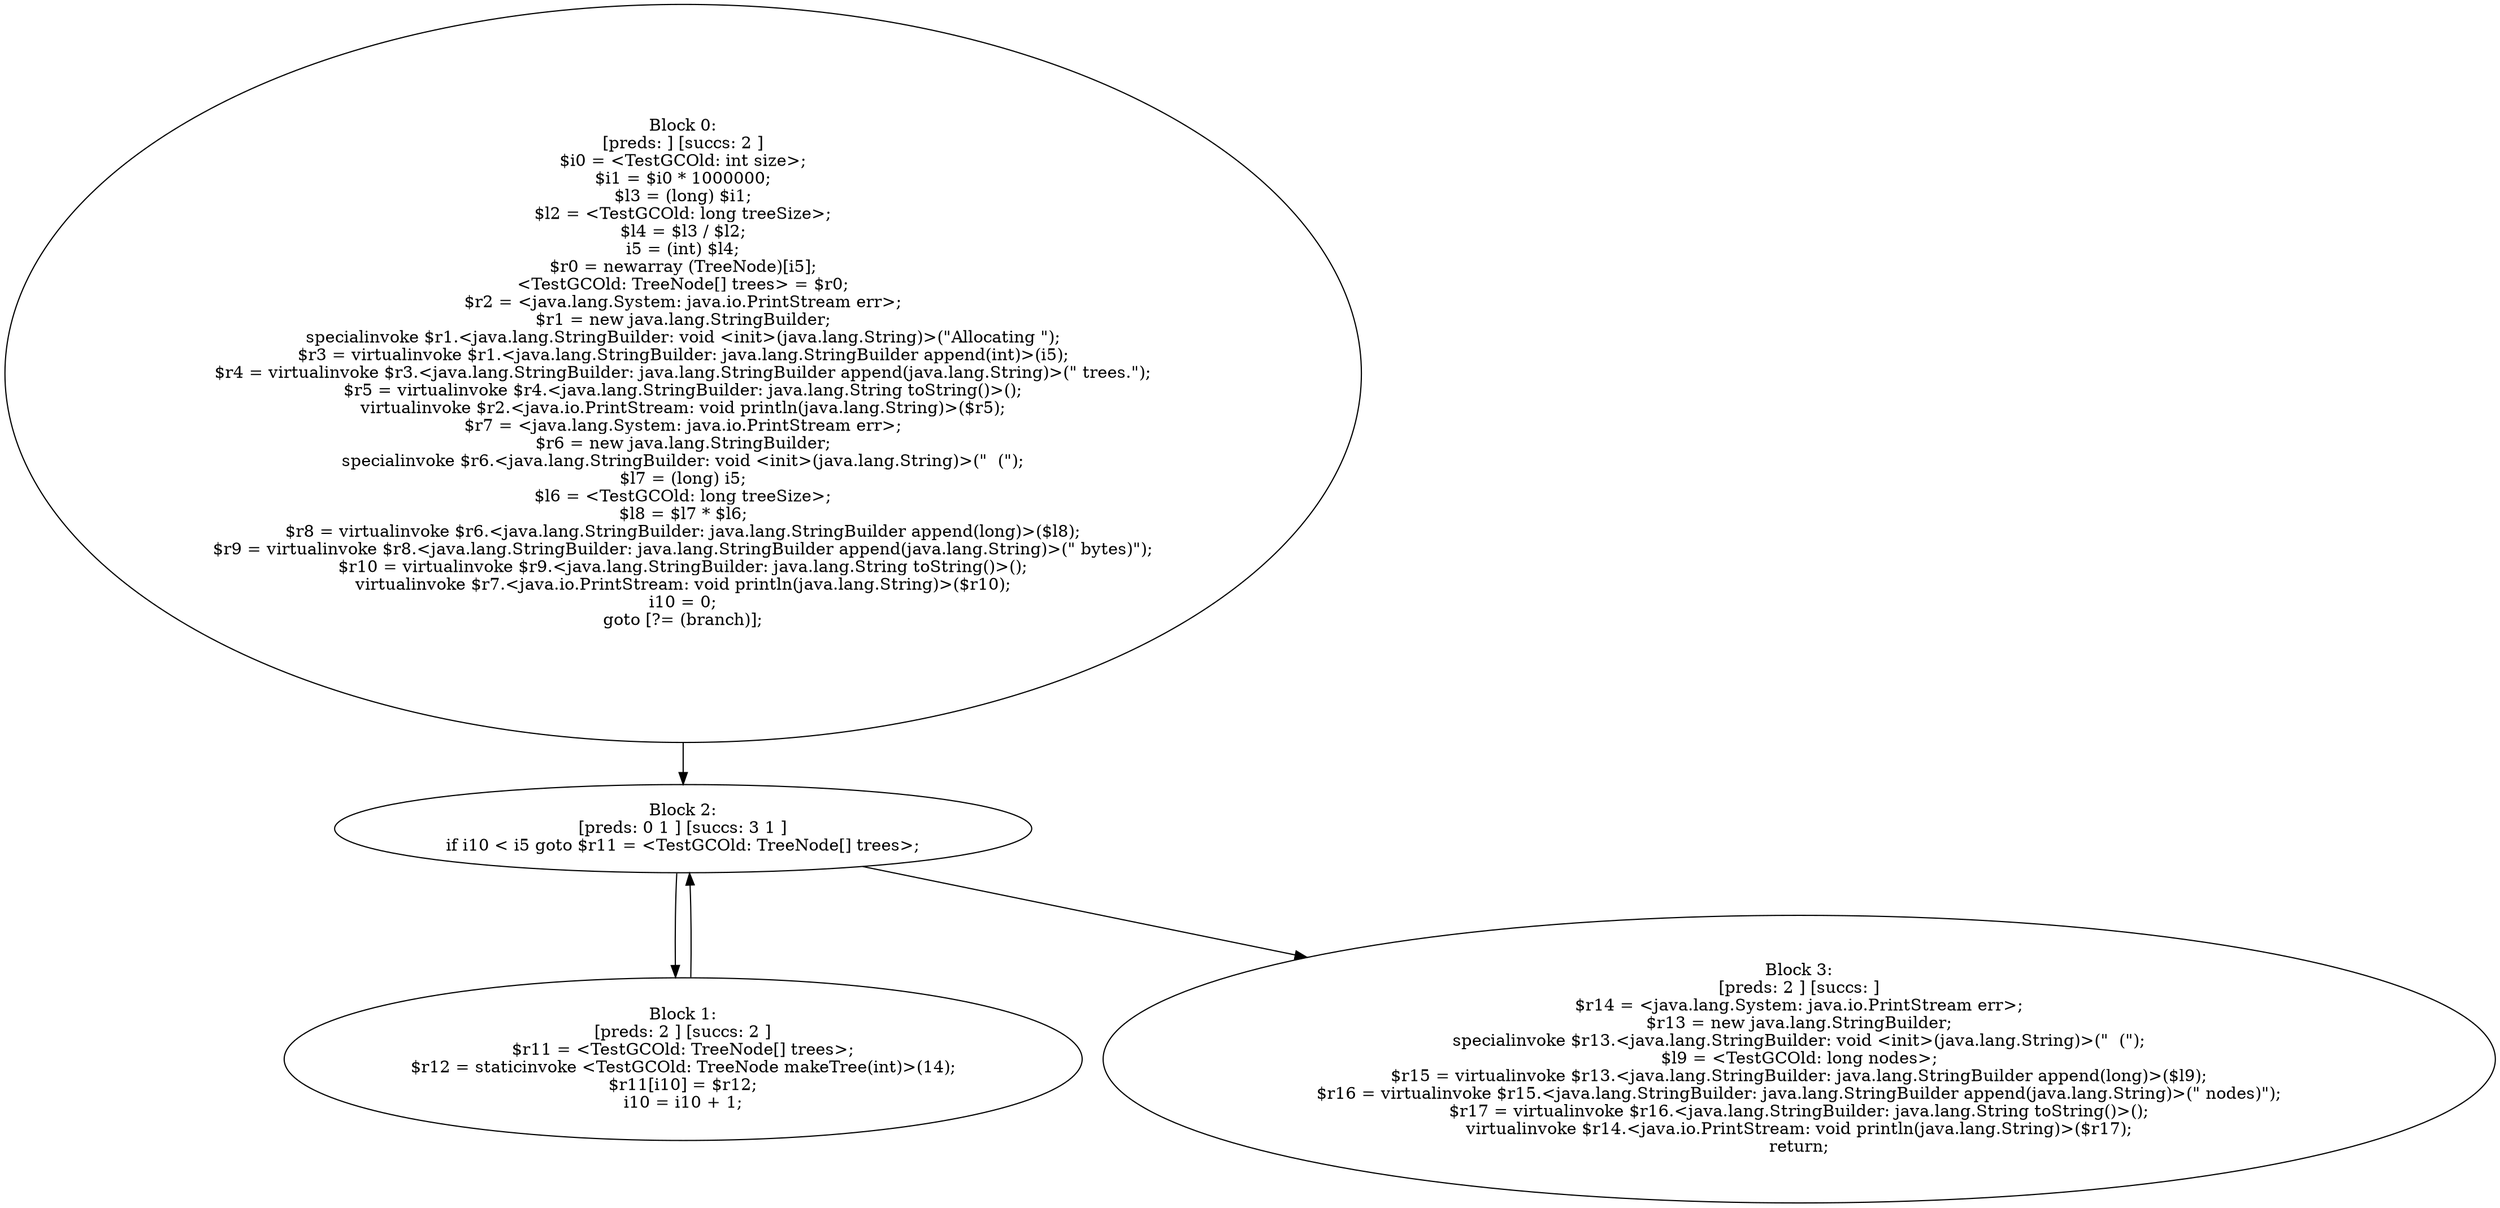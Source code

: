 digraph "unitGraph" {
    "Block 0:
[preds: ] [succs: 2 ]
$i0 = <TestGCOld: int size>;
$i1 = $i0 * 1000000;
$l3 = (long) $i1;
$l2 = <TestGCOld: long treeSize>;
$l4 = $l3 / $l2;
i5 = (int) $l4;
$r0 = newarray (TreeNode)[i5];
<TestGCOld: TreeNode[] trees> = $r0;
$r2 = <java.lang.System: java.io.PrintStream err>;
$r1 = new java.lang.StringBuilder;
specialinvoke $r1.<java.lang.StringBuilder: void <init>(java.lang.String)>(\"Allocating \");
$r3 = virtualinvoke $r1.<java.lang.StringBuilder: java.lang.StringBuilder append(int)>(i5);
$r4 = virtualinvoke $r3.<java.lang.StringBuilder: java.lang.StringBuilder append(java.lang.String)>(\" trees.\");
$r5 = virtualinvoke $r4.<java.lang.StringBuilder: java.lang.String toString()>();
virtualinvoke $r2.<java.io.PrintStream: void println(java.lang.String)>($r5);
$r7 = <java.lang.System: java.io.PrintStream err>;
$r6 = new java.lang.StringBuilder;
specialinvoke $r6.<java.lang.StringBuilder: void <init>(java.lang.String)>(\"  (\");
$l7 = (long) i5;
$l6 = <TestGCOld: long treeSize>;
$l8 = $l7 * $l6;
$r8 = virtualinvoke $r6.<java.lang.StringBuilder: java.lang.StringBuilder append(long)>($l8);
$r9 = virtualinvoke $r8.<java.lang.StringBuilder: java.lang.StringBuilder append(java.lang.String)>(\" bytes)\");
$r10 = virtualinvoke $r9.<java.lang.StringBuilder: java.lang.String toString()>();
virtualinvoke $r7.<java.io.PrintStream: void println(java.lang.String)>($r10);
i10 = 0;
goto [?= (branch)];
"
    "Block 1:
[preds: 2 ] [succs: 2 ]
$r11 = <TestGCOld: TreeNode[] trees>;
$r12 = staticinvoke <TestGCOld: TreeNode makeTree(int)>(14);
$r11[i10] = $r12;
i10 = i10 + 1;
"
    "Block 2:
[preds: 0 1 ] [succs: 3 1 ]
if i10 < i5 goto $r11 = <TestGCOld: TreeNode[] trees>;
"
    "Block 3:
[preds: 2 ] [succs: ]
$r14 = <java.lang.System: java.io.PrintStream err>;
$r13 = new java.lang.StringBuilder;
specialinvoke $r13.<java.lang.StringBuilder: void <init>(java.lang.String)>(\"  (\");
$l9 = <TestGCOld: long nodes>;
$r15 = virtualinvoke $r13.<java.lang.StringBuilder: java.lang.StringBuilder append(long)>($l9);
$r16 = virtualinvoke $r15.<java.lang.StringBuilder: java.lang.StringBuilder append(java.lang.String)>(\" nodes)\");
$r17 = virtualinvoke $r16.<java.lang.StringBuilder: java.lang.String toString()>();
virtualinvoke $r14.<java.io.PrintStream: void println(java.lang.String)>($r17);
return;
"
    "Block 0:
[preds: ] [succs: 2 ]
$i0 = <TestGCOld: int size>;
$i1 = $i0 * 1000000;
$l3 = (long) $i1;
$l2 = <TestGCOld: long treeSize>;
$l4 = $l3 / $l2;
i5 = (int) $l4;
$r0 = newarray (TreeNode)[i5];
<TestGCOld: TreeNode[] trees> = $r0;
$r2 = <java.lang.System: java.io.PrintStream err>;
$r1 = new java.lang.StringBuilder;
specialinvoke $r1.<java.lang.StringBuilder: void <init>(java.lang.String)>(\"Allocating \");
$r3 = virtualinvoke $r1.<java.lang.StringBuilder: java.lang.StringBuilder append(int)>(i5);
$r4 = virtualinvoke $r3.<java.lang.StringBuilder: java.lang.StringBuilder append(java.lang.String)>(\" trees.\");
$r5 = virtualinvoke $r4.<java.lang.StringBuilder: java.lang.String toString()>();
virtualinvoke $r2.<java.io.PrintStream: void println(java.lang.String)>($r5);
$r7 = <java.lang.System: java.io.PrintStream err>;
$r6 = new java.lang.StringBuilder;
specialinvoke $r6.<java.lang.StringBuilder: void <init>(java.lang.String)>(\"  (\");
$l7 = (long) i5;
$l6 = <TestGCOld: long treeSize>;
$l8 = $l7 * $l6;
$r8 = virtualinvoke $r6.<java.lang.StringBuilder: java.lang.StringBuilder append(long)>($l8);
$r9 = virtualinvoke $r8.<java.lang.StringBuilder: java.lang.StringBuilder append(java.lang.String)>(\" bytes)\");
$r10 = virtualinvoke $r9.<java.lang.StringBuilder: java.lang.String toString()>();
virtualinvoke $r7.<java.io.PrintStream: void println(java.lang.String)>($r10);
i10 = 0;
goto [?= (branch)];
"->"Block 2:
[preds: 0 1 ] [succs: 3 1 ]
if i10 < i5 goto $r11 = <TestGCOld: TreeNode[] trees>;
";
    "Block 1:
[preds: 2 ] [succs: 2 ]
$r11 = <TestGCOld: TreeNode[] trees>;
$r12 = staticinvoke <TestGCOld: TreeNode makeTree(int)>(14);
$r11[i10] = $r12;
i10 = i10 + 1;
"->"Block 2:
[preds: 0 1 ] [succs: 3 1 ]
if i10 < i5 goto $r11 = <TestGCOld: TreeNode[] trees>;
";
    "Block 2:
[preds: 0 1 ] [succs: 3 1 ]
if i10 < i5 goto $r11 = <TestGCOld: TreeNode[] trees>;
"->"Block 3:
[preds: 2 ] [succs: ]
$r14 = <java.lang.System: java.io.PrintStream err>;
$r13 = new java.lang.StringBuilder;
specialinvoke $r13.<java.lang.StringBuilder: void <init>(java.lang.String)>(\"  (\");
$l9 = <TestGCOld: long nodes>;
$r15 = virtualinvoke $r13.<java.lang.StringBuilder: java.lang.StringBuilder append(long)>($l9);
$r16 = virtualinvoke $r15.<java.lang.StringBuilder: java.lang.StringBuilder append(java.lang.String)>(\" nodes)\");
$r17 = virtualinvoke $r16.<java.lang.StringBuilder: java.lang.String toString()>();
virtualinvoke $r14.<java.io.PrintStream: void println(java.lang.String)>($r17);
return;
";
    "Block 2:
[preds: 0 1 ] [succs: 3 1 ]
if i10 < i5 goto $r11 = <TestGCOld: TreeNode[] trees>;
"->"Block 1:
[preds: 2 ] [succs: 2 ]
$r11 = <TestGCOld: TreeNode[] trees>;
$r12 = staticinvoke <TestGCOld: TreeNode makeTree(int)>(14);
$r11[i10] = $r12;
i10 = i10 + 1;
";
}
